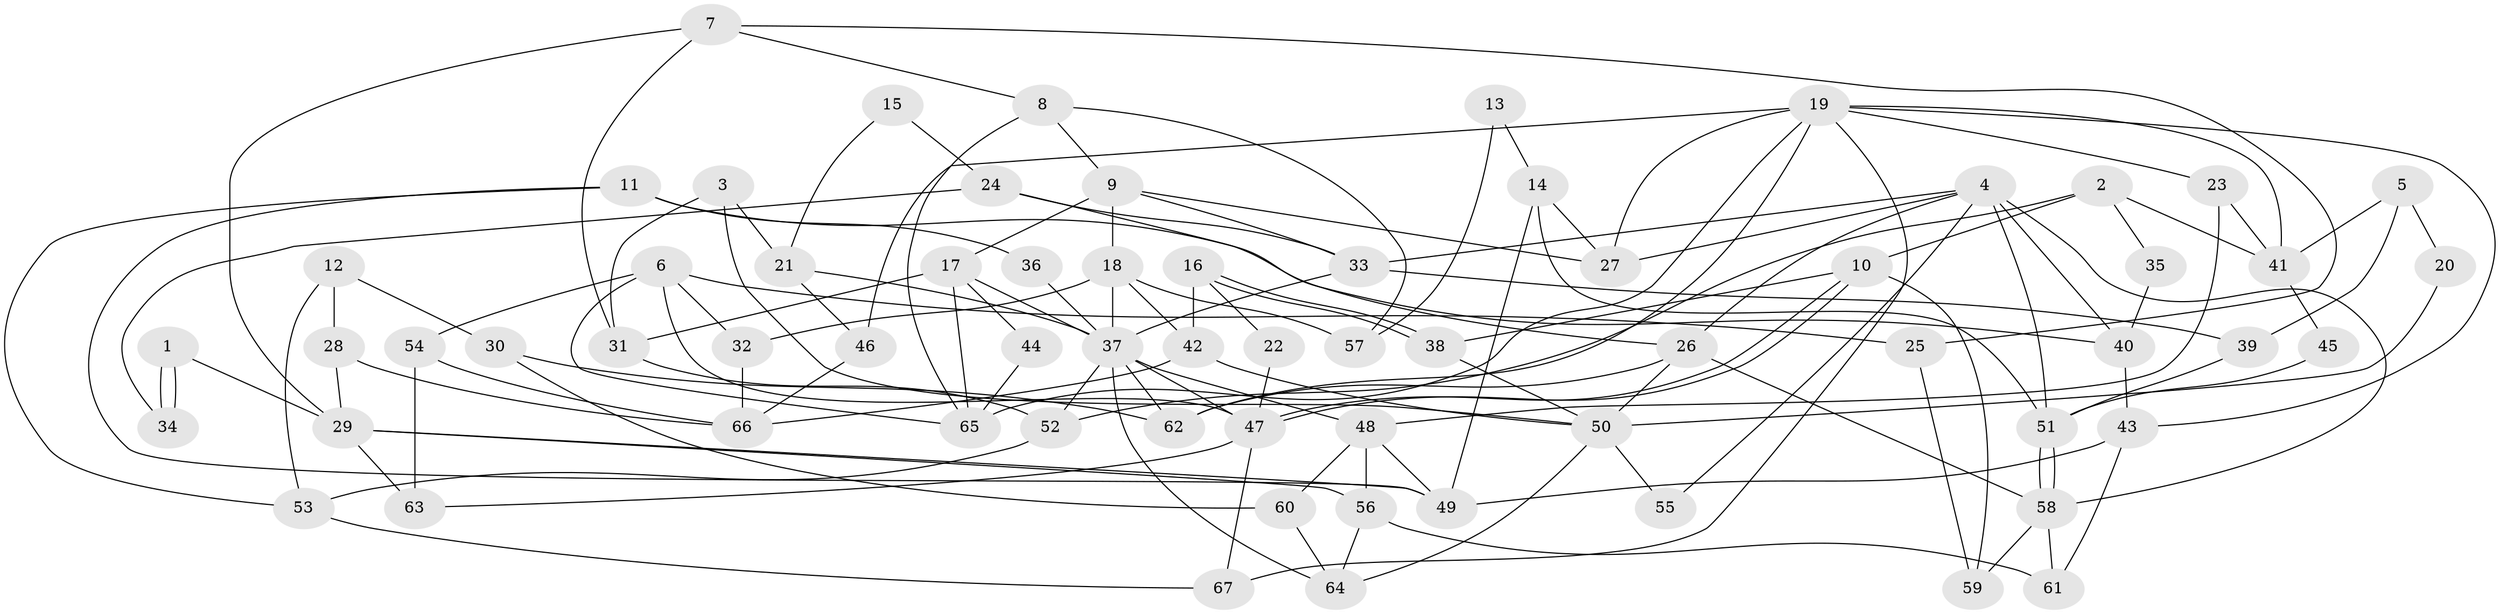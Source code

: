 // coarse degree distribution, {4: 0.23529411764705882, 9: 0.058823529411764705, 10: 0.08823529411764706, 8: 0.029411764705882353, 3: 0.11764705882352941, 2: 0.23529411764705882, 5: 0.11764705882352941, 6: 0.11764705882352941}
// Generated by graph-tools (version 1.1) at 2025/50/03/04/25 22:50:59]
// undirected, 67 vertices, 134 edges
graph export_dot {
  node [color=gray90,style=filled];
  1;
  2;
  3;
  4;
  5;
  6;
  7;
  8;
  9;
  10;
  11;
  12;
  13;
  14;
  15;
  16;
  17;
  18;
  19;
  20;
  21;
  22;
  23;
  24;
  25;
  26;
  27;
  28;
  29;
  30;
  31;
  32;
  33;
  34;
  35;
  36;
  37;
  38;
  39;
  40;
  41;
  42;
  43;
  44;
  45;
  46;
  47;
  48;
  49;
  50;
  51;
  52;
  53;
  54;
  55;
  56;
  57;
  58;
  59;
  60;
  61;
  62;
  63;
  64;
  65;
  66;
  67;
  1 -- 29;
  1 -- 34;
  1 -- 34;
  2 -- 41;
  2 -- 10;
  2 -- 35;
  2 -- 52;
  3 -- 31;
  3 -- 21;
  3 -- 50;
  4 -- 26;
  4 -- 58;
  4 -- 27;
  4 -- 33;
  4 -- 40;
  4 -- 51;
  4 -- 55;
  5 -- 39;
  5 -- 41;
  5 -- 20;
  6 -- 65;
  6 -- 47;
  6 -- 25;
  6 -- 32;
  6 -- 54;
  7 -- 29;
  7 -- 25;
  7 -- 8;
  7 -- 31;
  8 -- 9;
  8 -- 57;
  8 -- 65;
  9 -- 33;
  9 -- 18;
  9 -- 17;
  9 -- 27;
  10 -- 47;
  10 -- 47;
  10 -- 38;
  10 -- 59;
  11 -- 53;
  11 -- 49;
  11 -- 36;
  11 -- 40;
  12 -- 30;
  12 -- 53;
  12 -- 28;
  13 -- 14;
  13 -- 57;
  14 -- 51;
  14 -- 27;
  14 -- 49;
  15 -- 21;
  15 -- 24;
  16 -- 38;
  16 -- 38;
  16 -- 42;
  16 -- 22;
  17 -- 37;
  17 -- 31;
  17 -- 44;
  17 -- 65;
  18 -- 32;
  18 -- 37;
  18 -- 42;
  18 -- 57;
  19 -- 65;
  19 -- 27;
  19 -- 23;
  19 -- 41;
  19 -- 43;
  19 -- 46;
  19 -- 62;
  19 -- 67;
  20 -- 50;
  21 -- 37;
  21 -- 46;
  22 -- 47;
  23 -- 48;
  23 -- 41;
  24 -- 33;
  24 -- 26;
  24 -- 34;
  25 -- 59;
  26 -- 62;
  26 -- 58;
  26 -- 50;
  28 -- 66;
  28 -- 29;
  29 -- 49;
  29 -- 56;
  29 -- 63;
  30 -- 62;
  30 -- 60;
  31 -- 52;
  32 -- 66;
  33 -- 37;
  33 -- 39;
  35 -- 40;
  36 -- 37;
  37 -- 52;
  37 -- 64;
  37 -- 47;
  37 -- 48;
  37 -- 62;
  38 -- 50;
  39 -- 51;
  40 -- 43;
  41 -- 45;
  42 -- 50;
  42 -- 66;
  43 -- 49;
  43 -- 61;
  44 -- 65;
  45 -- 51;
  46 -- 66;
  47 -- 63;
  47 -- 67;
  48 -- 49;
  48 -- 56;
  48 -- 60;
  50 -- 55;
  50 -- 64;
  51 -- 58;
  51 -- 58;
  52 -- 53;
  53 -- 67;
  54 -- 63;
  54 -- 66;
  56 -- 61;
  56 -- 64;
  58 -- 61;
  58 -- 59;
  60 -- 64;
}

